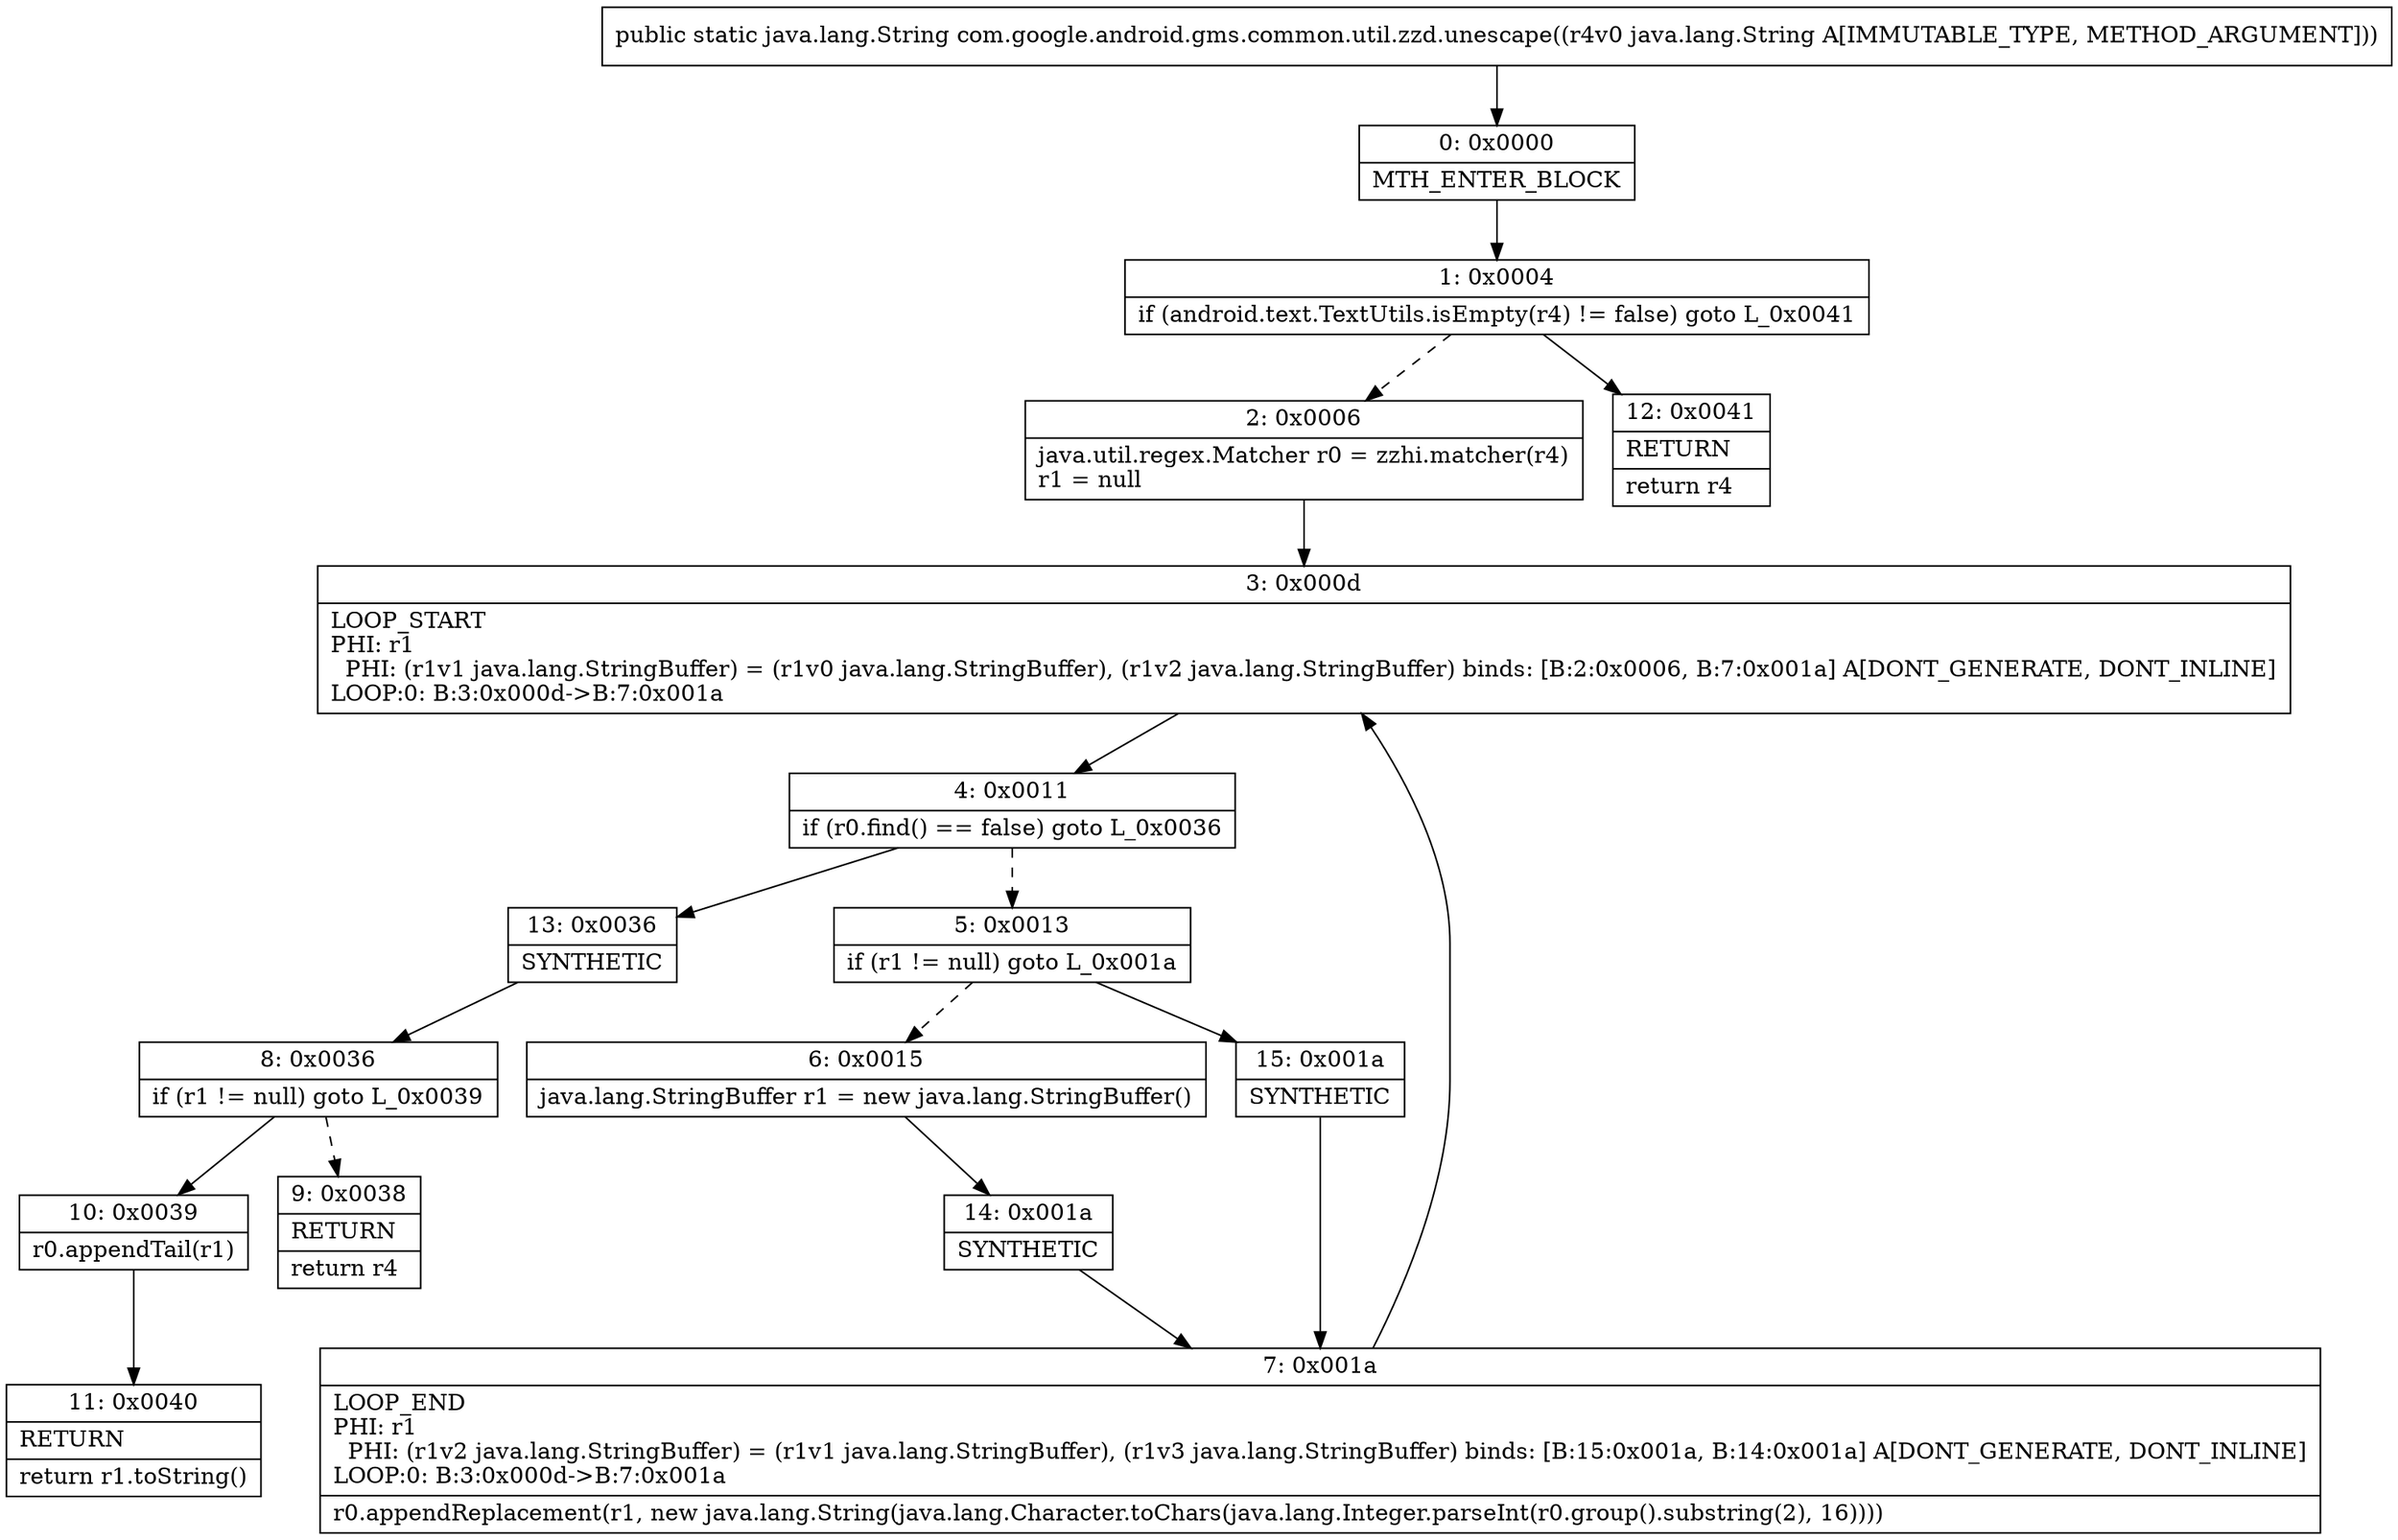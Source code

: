 digraph "CFG forcom.google.android.gms.common.util.zzd.unescape(Ljava\/lang\/String;)Ljava\/lang\/String;" {
Node_0 [shape=record,label="{0\:\ 0x0000|MTH_ENTER_BLOCK\l}"];
Node_1 [shape=record,label="{1\:\ 0x0004|if (android.text.TextUtils.isEmpty(r4) != false) goto L_0x0041\l}"];
Node_2 [shape=record,label="{2\:\ 0x0006|java.util.regex.Matcher r0 = zzhi.matcher(r4)\lr1 = null\l}"];
Node_3 [shape=record,label="{3\:\ 0x000d|LOOP_START\lPHI: r1 \l  PHI: (r1v1 java.lang.StringBuffer) = (r1v0 java.lang.StringBuffer), (r1v2 java.lang.StringBuffer) binds: [B:2:0x0006, B:7:0x001a] A[DONT_GENERATE, DONT_INLINE]\lLOOP:0: B:3:0x000d\-\>B:7:0x001a\l}"];
Node_4 [shape=record,label="{4\:\ 0x0011|if (r0.find() == false) goto L_0x0036\l}"];
Node_5 [shape=record,label="{5\:\ 0x0013|if (r1 != null) goto L_0x001a\l}"];
Node_6 [shape=record,label="{6\:\ 0x0015|java.lang.StringBuffer r1 = new java.lang.StringBuffer()\l}"];
Node_7 [shape=record,label="{7\:\ 0x001a|LOOP_END\lPHI: r1 \l  PHI: (r1v2 java.lang.StringBuffer) = (r1v1 java.lang.StringBuffer), (r1v3 java.lang.StringBuffer) binds: [B:15:0x001a, B:14:0x001a] A[DONT_GENERATE, DONT_INLINE]\lLOOP:0: B:3:0x000d\-\>B:7:0x001a\l|r0.appendReplacement(r1, new java.lang.String(java.lang.Character.toChars(java.lang.Integer.parseInt(r0.group().substring(2), 16))))\l}"];
Node_8 [shape=record,label="{8\:\ 0x0036|if (r1 != null) goto L_0x0039\l}"];
Node_9 [shape=record,label="{9\:\ 0x0038|RETURN\l|return r4\l}"];
Node_10 [shape=record,label="{10\:\ 0x0039|r0.appendTail(r1)\l}"];
Node_11 [shape=record,label="{11\:\ 0x0040|RETURN\l|return r1.toString()\l}"];
Node_12 [shape=record,label="{12\:\ 0x0041|RETURN\l|return r4\l}"];
Node_13 [shape=record,label="{13\:\ 0x0036|SYNTHETIC\l}"];
Node_14 [shape=record,label="{14\:\ 0x001a|SYNTHETIC\l}"];
Node_15 [shape=record,label="{15\:\ 0x001a|SYNTHETIC\l}"];
MethodNode[shape=record,label="{public static java.lang.String com.google.android.gms.common.util.zzd.unescape((r4v0 java.lang.String A[IMMUTABLE_TYPE, METHOD_ARGUMENT])) }"];
MethodNode -> Node_0;
Node_0 -> Node_1;
Node_1 -> Node_2[style=dashed];
Node_1 -> Node_12;
Node_2 -> Node_3;
Node_3 -> Node_4;
Node_4 -> Node_5[style=dashed];
Node_4 -> Node_13;
Node_5 -> Node_6[style=dashed];
Node_5 -> Node_15;
Node_6 -> Node_14;
Node_7 -> Node_3;
Node_8 -> Node_9[style=dashed];
Node_8 -> Node_10;
Node_10 -> Node_11;
Node_13 -> Node_8;
Node_14 -> Node_7;
Node_15 -> Node_7;
}

